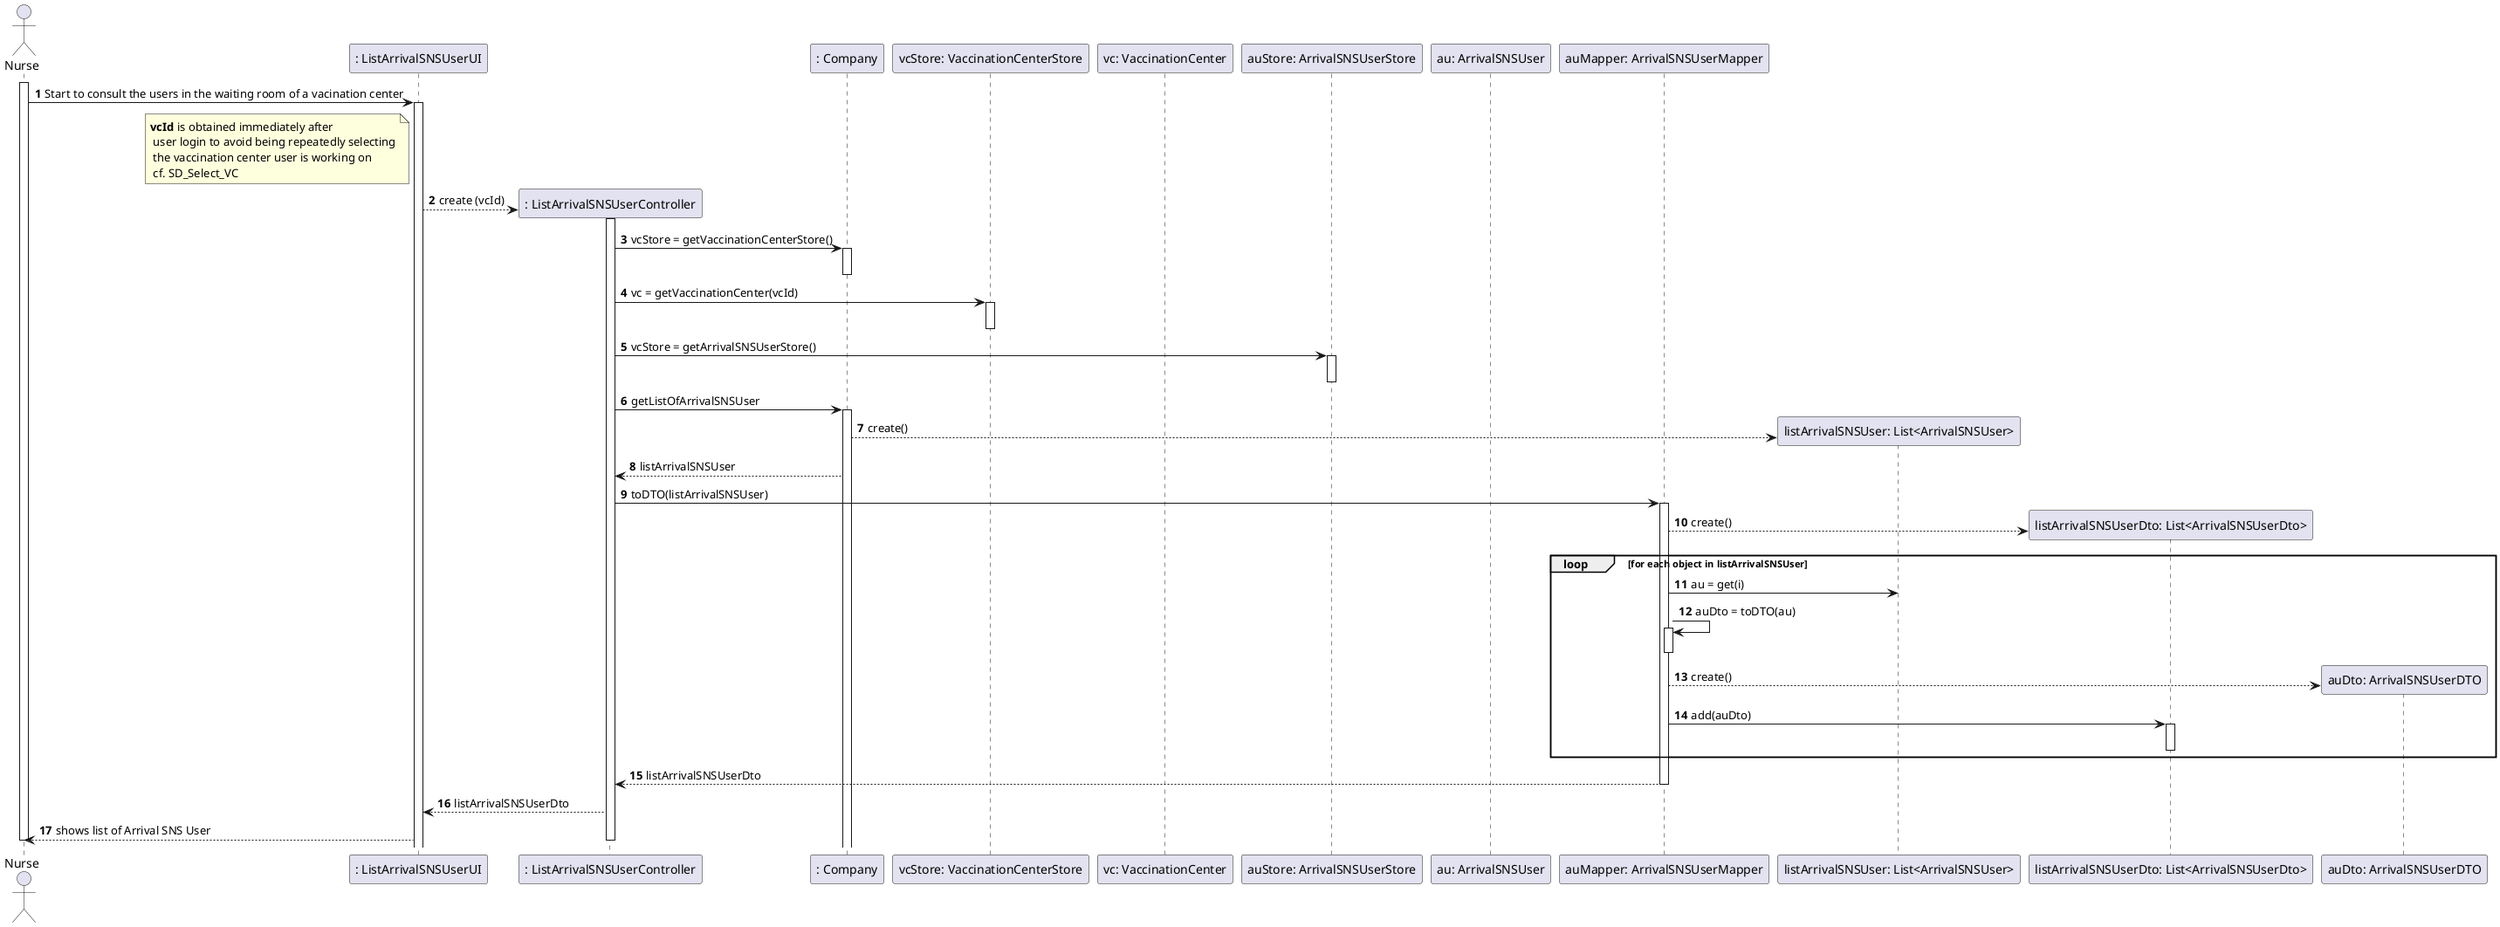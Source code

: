 @startuml
autonumber
actor "Nurse" as N

participant ": ListArrivalSNSUserUI" as UI
participant ": ListArrivalSNSUserController" as CTRL
participant ": Company" as CMP
participant "vcStore: VaccinationCenterStore" as VCS
participant "vc: VaccinationCenter" as VC
participant "auStore: ArrivalSNSUserStore" as ASS
participant "au: ArrivalSNSUser" as AU
participant "auMapper: ArrivalSNSUserMapper" as AUM
participant "listArrivalSNSUser: List<ArrivalSNSUser>" as LAU
participant "listArrivalSNSUserDto: List<ArrivalSNSUserDto>" as LAUD
participant "auDto: ArrivalSNSUserDTO" as AUD


activate N
N -> UI : Start to consult the users in the waiting room of a vacination center
note left UI: **vcId** is obtained immediately after\n user login to avoid being repeatedly selecting\n the vaccination center user is working on\n cf. SD_Select_VC
activate UI

UI --> CTRL** : create (vcId)
activate CTRL
CTRL -> CMP : vcStore = getVaccinationCenterStore()
activate CMP
deactivate CMP
CTRL -> VCS : vc = getVaccinationCenter(vcId)
activate VCS
deactivate VCS

CTRL -> ASS : vcStore = getArrivalSNSUserStore()
activate ASS
deactivate ASS

CTRL -> CMP : getListOfArrivalSNSUser
activate CMP
CMP --> LAU** : create()
CMP --> CTRL : listArrivalSNSUser
CTRL-> AUM : toDTO(listArrivalSNSUser)

activate AUM
AUM --> LAUD** : create()
loop for each object in listArrivalSNSUser

AUM -> LAU : au = get(i)
AUM -> AUM : auDto = toDTO(au)
activate AUM
deactivate AUM
AUM --> AUD** : create()
AUM -> LAUD : add(auDto)
activate LAUD
deactivate LAUD
end

AUM --> CTRL : listArrivalSNSUserDto
deactivate AUM

CTRL --> UI : listArrivalSNSUserDto
UI --> N : shows list of Arrival SNS User
deactivate CTRL
deactivate N


@enduml